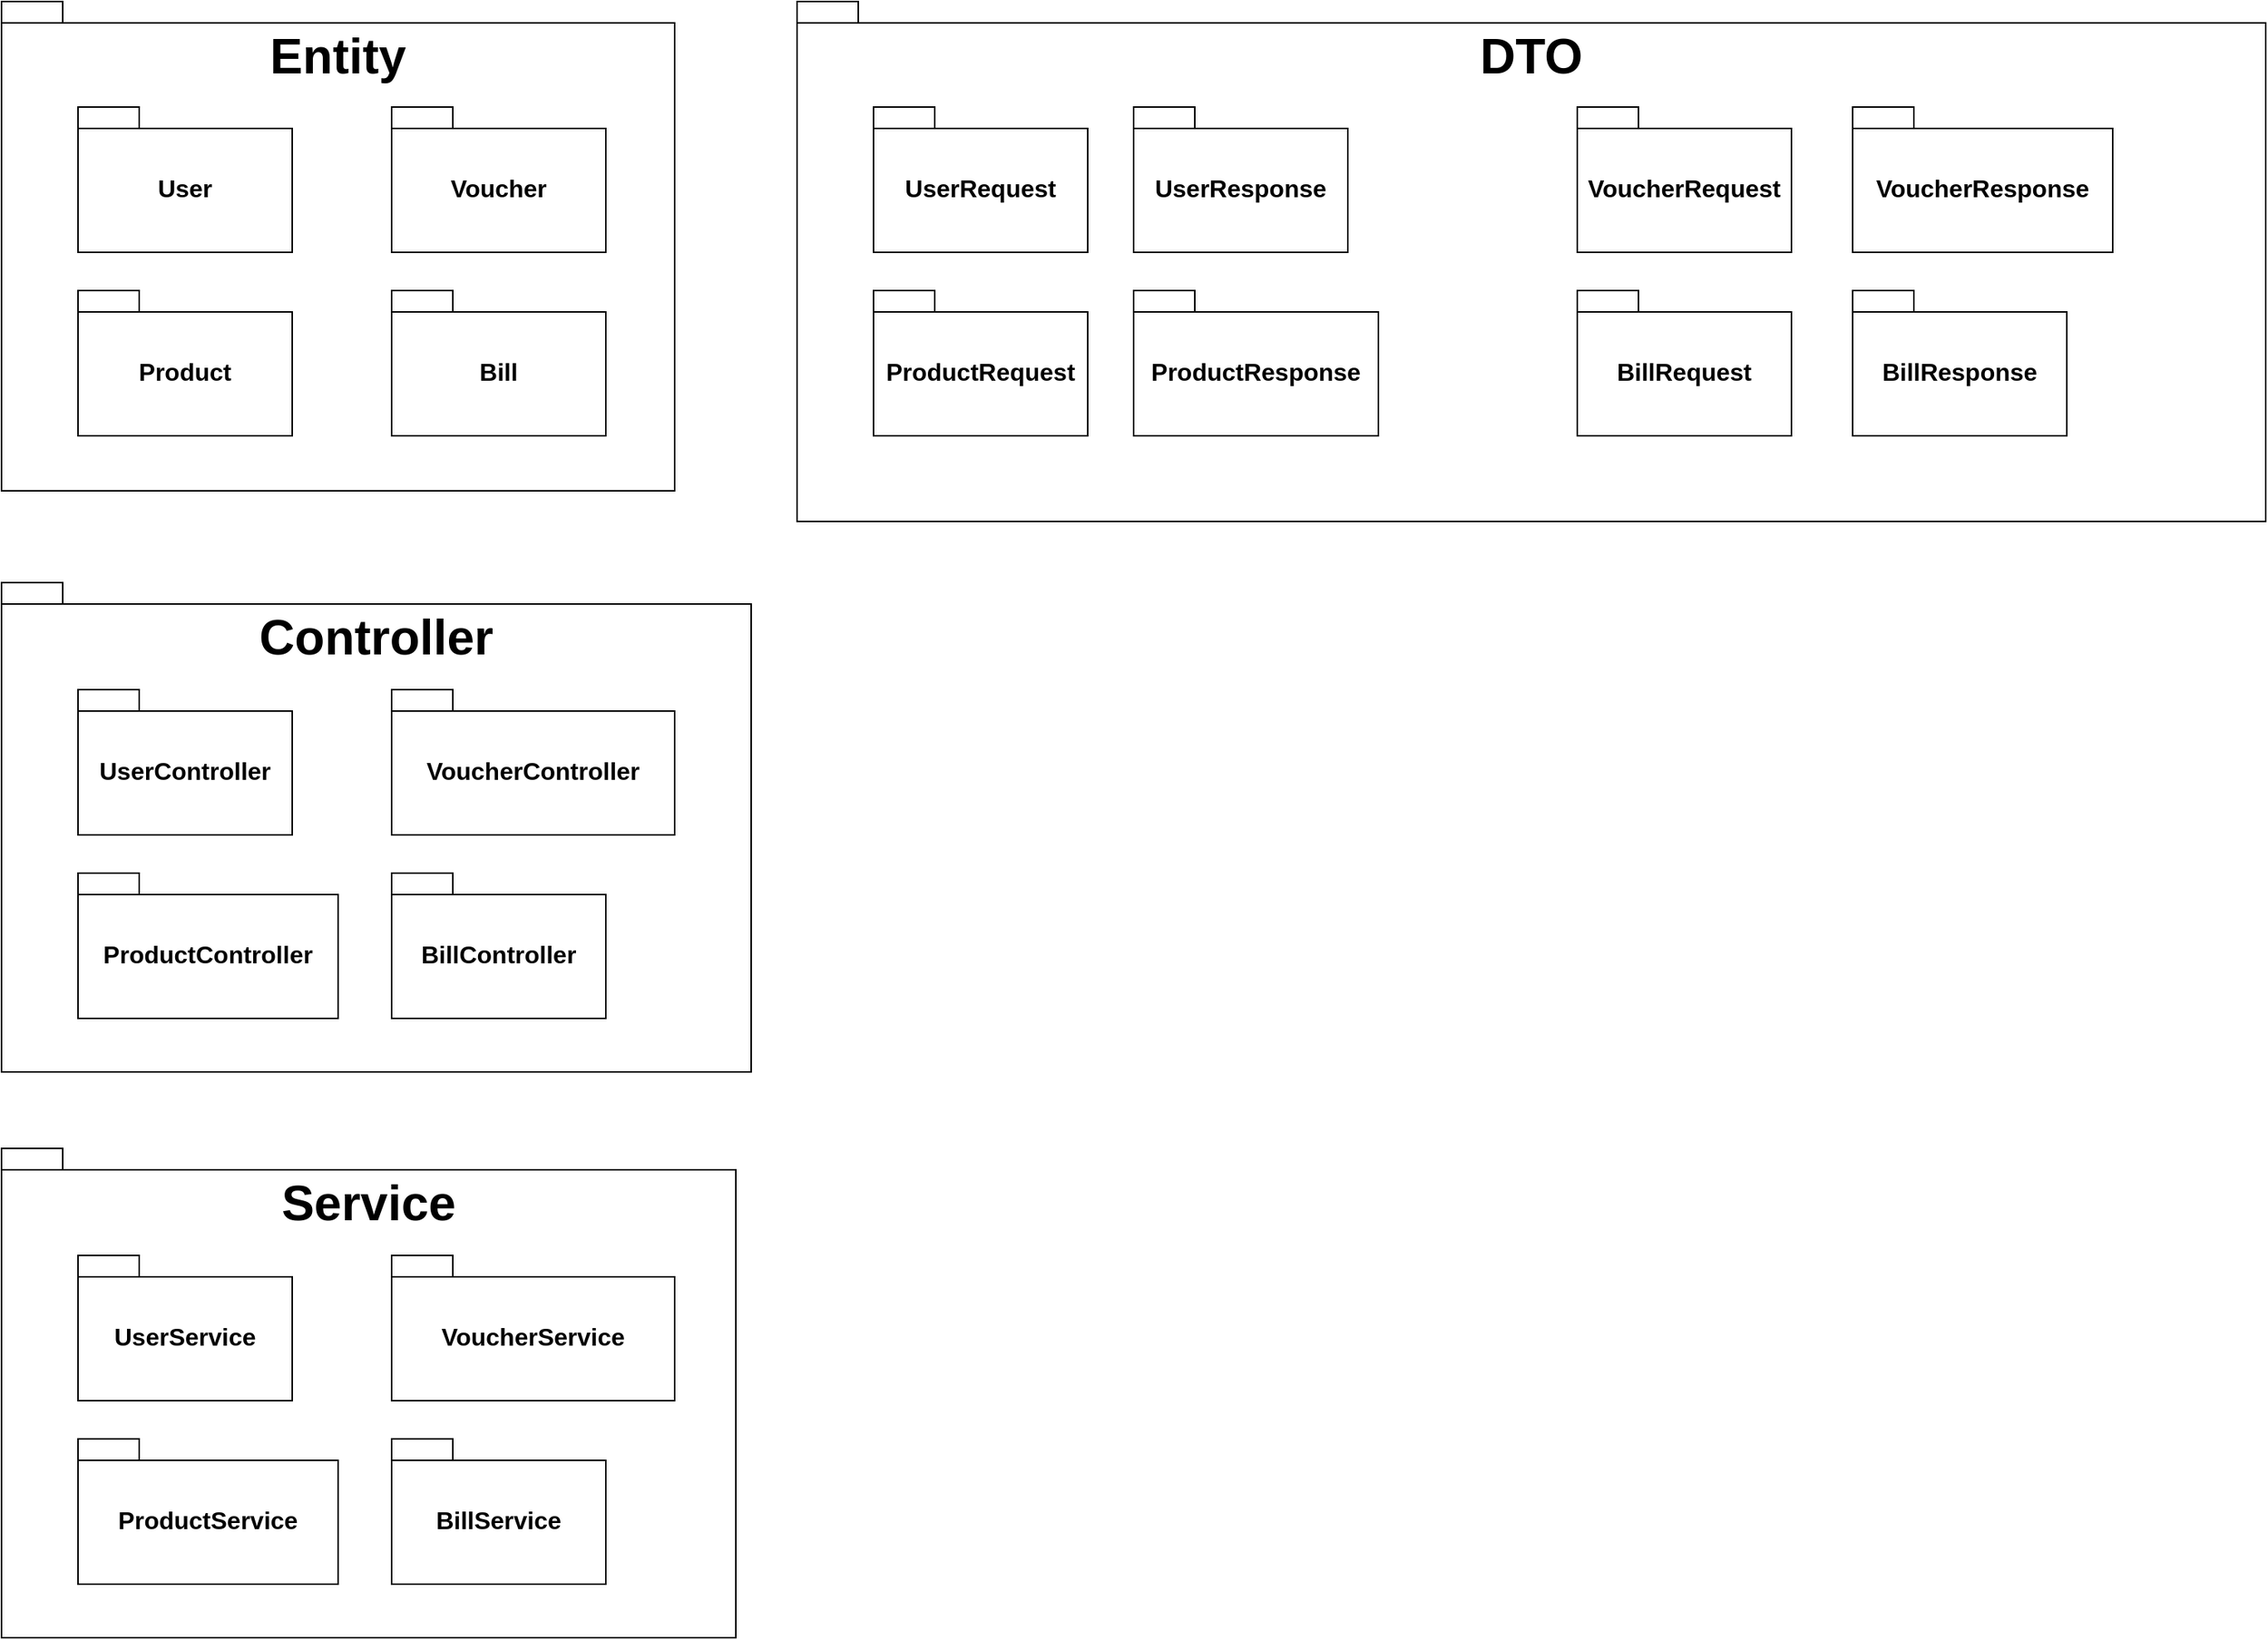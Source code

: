 <mxfile version="26.2.13">
  <diagram name="Trang-1" id="5ZuAhYpz-115ECPr_079">
    <mxGraphModel dx="1491" dy="820" grid="1" gridSize="10" guides="1" tooltips="1" connect="1" arrows="1" fold="1" page="1" pageScale="1" pageWidth="827" pageHeight="1169" math="0" shadow="0">
      <root>
        <mxCell id="0" />
        <mxCell id="1" parent="0" />
        <mxCell id="9c7Lphumz_TT43BJqh4M-19" value="" style="group" vertex="1" connectable="0" parent="1">
          <mxGeometry x="60" y="60" width="440" height="320" as="geometry" />
        </mxCell>
        <mxCell id="9c7Lphumz_TT43BJqh4M-1" value="Entity" style="shape=folder;fontStyle=1;spacingTop=10;tabWidth=40;tabHeight=14;tabPosition=left;html=1;whiteSpace=wrap;verticalAlign=top;fontSize=32;" vertex="1" parent="9c7Lphumz_TT43BJqh4M-19">
          <mxGeometry width="440" height="320" as="geometry" />
        </mxCell>
        <mxCell id="9c7Lphumz_TT43BJqh4M-6" value="User" style="shape=folder;fontStyle=1;spacingTop=10;tabWidth=40;tabHeight=14;tabPosition=left;html=1;whiteSpace=wrap;fontSize=16;" vertex="1" parent="9c7Lphumz_TT43BJqh4M-19">
          <mxGeometry x="50" y="69" width="140" height="95" as="geometry" />
        </mxCell>
        <mxCell id="9c7Lphumz_TT43BJqh4M-7" value="Voucher" style="shape=folder;fontStyle=1;spacingTop=10;tabWidth=40;tabHeight=14;tabPosition=left;html=1;whiteSpace=wrap;fontSize=16;" vertex="1" parent="9c7Lphumz_TT43BJqh4M-19">
          <mxGeometry x="255" y="69" width="140" height="95" as="geometry" />
        </mxCell>
        <mxCell id="9c7Lphumz_TT43BJqh4M-8" value="Bill" style="shape=folder;fontStyle=1;spacingTop=10;tabWidth=40;tabHeight=14;tabPosition=left;html=1;whiteSpace=wrap;fontSize=16;" vertex="1" parent="9c7Lphumz_TT43BJqh4M-19">
          <mxGeometry x="255" y="189" width="140" height="95" as="geometry" />
        </mxCell>
        <mxCell id="9c7Lphumz_TT43BJqh4M-9" value="Product" style="shape=folder;fontStyle=1;spacingTop=10;tabWidth=40;tabHeight=14;tabPosition=left;html=1;whiteSpace=wrap;fontSize=16;" vertex="1" parent="9c7Lphumz_TT43BJqh4M-19">
          <mxGeometry x="50" y="189" width="140" height="95" as="geometry" />
        </mxCell>
        <mxCell id="9c7Lphumz_TT43BJqh4M-20" value="" style="group" vertex="1" connectable="0" parent="1">
          <mxGeometry x="60" y="440" width="490" height="320" as="geometry" />
        </mxCell>
        <mxCell id="9c7Lphumz_TT43BJqh4M-4" value="Controller" style="shape=folder;fontStyle=1;spacingTop=10;tabWidth=40;tabHeight=14;tabPosition=left;html=1;whiteSpace=wrap;verticalAlign=top;fontSize=32;" vertex="1" parent="9c7Lphumz_TT43BJqh4M-20">
          <mxGeometry width="490" height="320" as="geometry" />
        </mxCell>
        <mxCell id="9c7Lphumz_TT43BJqh4M-10" value="UserController" style="shape=folder;fontStyle=1;spacingTop=10;tabWidth=40;tabHeight=14;tabPosition=left;html=1;whiteSpace=wrap;fontSize=16;" vertex="1" parent="9c7Lphumz_TT43BJqh4M-20">
          <mxGeometry x="50" y="70" width="140" height="95" as="geometry" />
        </mxCell>
        <mxCell id="9c7Lphumz_TT43BJqh4M-11" value="VoucherController" style="shape=folder;fontStyle=1;spacingTop=10;tabWidth=40;tabHeight=14;tabPosition=left;html=1;whiteSpace=wrap;fontSize=16;" vertex="1" parent="9c7Lphumz_TT43BJqh4M-20">
          <mxGeometry x="255" y="70" width="185" height="95" as="geometry" />
        </mxCell>
        <mxCell id="9c7Lphumz_TT43BJqh4M-12" value="BillController" style="shape=folder;fontStyle=1;spacingTop=10;tabWidth=40;tabHeight=14;tabPosition=left;html=1;whiteSpace=wrap;fontSize=16;" vertex="1" parent="9c7Lphumz_TT43BJqh4M-20">
          <mxGeometry x="255" y="190" width="140" height="95" as="geometry" />
        </mxCell>
        <mxCell id="9c7Lphumz_TT43BJqh4M-13" value="ProductController" style="shape=folder;fontStyle=1;spacingTop=10;tabWidth=40;tabHeight=14;tabPosition=left;html=1;whiteSpace=wrap;fontSize=16;" vertex="1" parent="9c7Lphumz_TT43BJqh4M-20">
          <mxGeometry x="50" y="190" width="170" height="95" as="geometry" />
        </mxCell>
        <mxCell id="9c7Lphumz_TT43BJqh4M-21" value="" style="group" vertex="1" connectable="0" parent="1">
          <mxGeometry x="60" y="810" width="480" height="320" as="geometry" />
        </mxCell>
        <mxCell id="9c7Lphumz_TT43BJqh4M-5" value="Service" style="shape=folder;fontStyle=1;spacingTop=10;tabWidth=40;tabHeight=14;tabPosition=left;html=1;whiteSpace=wrap;verticalAlign=top;fontSize=32;" vertex="1" parent="9c7Lphumz_TT43BJqh4M-21">
          <mxGeometry width="480" height="320" as="geometry" />
        </mxCell>
        <mxCell id="9c7Lphumz_TT43BJqh4M-14" value="UserService" style="shape=folder;fontStyle=1;spacingTop=10;tabWidth=40;tabHeight=14;tabPosition=left;html=1;whiteSpace=wrap;fontSize=16;" vertex="1" parent="9c7Lphumz_TT43BJqh4M-21">
          <mxGeometry x="50" y="70" width="140" height="95" as="geometry" />
        </mxCell>
        <mxCell id="9c7Lphumz_TT43BJqh4M-15" value="VoucherService" style="shape=folder;fontStyle=1;spacingTop=10;tabWidth=40;tabHeight=14;tabPosition=left;html=1;whiteSpace=wrap;fontSize=16;" vertex="1" parent="9c7Lphumz_TT43BJqh4M-21">
          <mxGeometry x="255" y="70" width="185" height="95" as="geometry" />
        </mxCell>
        <mxCell id="9c7Lphumz_TT43BJqh4M-16" value="BillService" style="shape=folder;fontStyle=1;spacingTop=10;tabWidth=40;tabHeight=14;tabPosition=left;html=1;whiteSpace=wrap;fontSize=16;" vertex="1" parent="9c7Lphumz_TT43BJqh4M-21">
          <mxGeometry x="255" y="190" width="140" height="95" as="geometry" />
        </mxCell>
        <mxCell id="9c7Lphumz_TT43BJqh4M-17" value="ProductService" style="shape=folder;fontStyle=1;spacingTop=10;tabWidth=40;tabHeight=14;tabPosition=left;html=1;whiteSpace=wrap;fontSize=16;" vertex="1" parent="9c7Lphumz_TT43BJqh4M-21">
          <mxGeometry x="50" y="190" width="170" height="95" as="geometry" />
        </mxCell>
        <mxCell id="9c7Lphumz_TT43BJqh4M-22" value="" style="group" vertex="1" connectable="0" parent="1">
          <mxGeometry x="580" y="60" width="960" height="340" as="geometry" />
        </mxCell>
        <mxCell id="9c7Lphumz_TT43BJqh4M-23" value="DTO" style="shape=folder;fontStyle=1;spacingTop=10;tabWidth=40;tabHeight=14;tabPosition=left;html=1;whiteSpace=wrap;verticalAlign=top;fontSize=32;" vertex="1" parent="9c7Lphumz_TT43BJqh4M-22">
          <mxGeometry width="960" height="340" as="geometry" />
        </mxCell>
        <mxCell id="9c7Lphumz_TT43BJqh4M-24" value="UserRequest" style="shape=folder;fontStyle=1;spacingTop=10;tabWidth=40;tabHeight=14;tabPosition=left;html=1;whiteSpace=wrap;fontSize=16;" vertex="1" parent="9c7Lphumz_TT43BJqh4M-22">
          <mxGeometry x="50" y="69" width="140" height="95" as="geometry" />
        </mxCell>
        <mxCell id="9c7Lphumz_TT43BJqh4M-25" value="VoucherRequest" style="shape=folder;fontStyle=1;spacingTop=10;tabWidth=40;tabHeight=14;tabPosition=left;html=1;whiteSpace=wrap;fontSize=16;" vertex="1" parent="9c7Lphumz_TT43BJqh4M-22">
          <mxGeometry x="510" y="69" width="140" height="95" as="geometry" />
        </mxCell>
        <mxCell id="9c7Lphumz_TT43BJqh4M-26" value="BillRequest" style="shape=folder;fontStyle=1;spacingTop=10;tabWidth=40;tabHeight=14;tabPosition=left;html=1;whiteSpace=wrap;fontSize=16;" vertex="1" parent="9c7Lphumz_TT43BJqh4M-22">
          <mxGeometry x="510" y="189" width="140" height="95" as="geometry" />
        </mxCell>
        <mxCell id="9c7Lphumz_TT43BJqh4M-27" value="ProductRequest" style="shape=folder;fontStyle=1;spacingTop=10;tabWidth=40;tabHeight=14;tabPosition=left;html=1;whiteSpace=wrap;fontSize=16;" vertex="1" parent="9c7Lphumz_TT43BJqh4M-22">
          <mxGeometry x="50" y="189" width="140" height="95" as="geometry" />
        </mxCell>
        <mxCell id="9c7Lphumz_TT43BJqh4M-28" value="UserResponse" style="shape=folder;fontStyle=1;spacingTop=10;tabWidth=40;tabHeight=14;tabPosition=left;html=1;whiteSpace=wrap;fontSize=16;" vertex="1" parent="9c7Lphumz_TT43BJqh4M-22">
          <mxGeometry x="220" y="69" width="140" height="95" as="geometry" />
        </mxCell>
        <mxCell id="9c7Lphumz_TT43BJqh4M-29" value="ProductResponse" style="shape=folder;fontStyle=1;spacingTop=10;tabWidth=40;tabHeight=14;tabPosition=left;html=1;whiteSpace=wrap;fontSize=16;" vertex="1" parent="9c7Lphumz_TT43BJqh4M-22">
          <mxGeometry x="220" y="189" width="160" height="95" as="geometry" />
        </mxCell>
        <mxCell id="9c7Lphumz_TT43BJqh4M-30" value="BillResponse" style="shape=folder;fontStyle=1;spacingTop=10;tabWidth=40;tabHeight=14;tabPosition=left;html=1;whiteSpace=wrap;fontSize=16;" vertex="1" parent="9c7Lphumz_TT43BJqh4M-22">
          <mxGeometry x="690" y="189" width="140" height="95" as="geometry" />
        </mxCell>
        <mxCell id="9c7Lphumz_TT43BJqh4M-31" value="VoucherResponse" style="shape=folder;fontStyle=1;spacingTop=10;tabWidth=40;tabHeight=14;tabPosition=left;html=1;whiteSpace=wrap;fontSize=16;" vertex="1" parent="9c7Lphumz_TT43BJqh4M-22">
          <mxGeometry x="690" y="69" width="170" height="95" as="geometry" />
        </mxCell>
      </root>
    </mxGraphModel>
  </diagram>
</mxfile>
